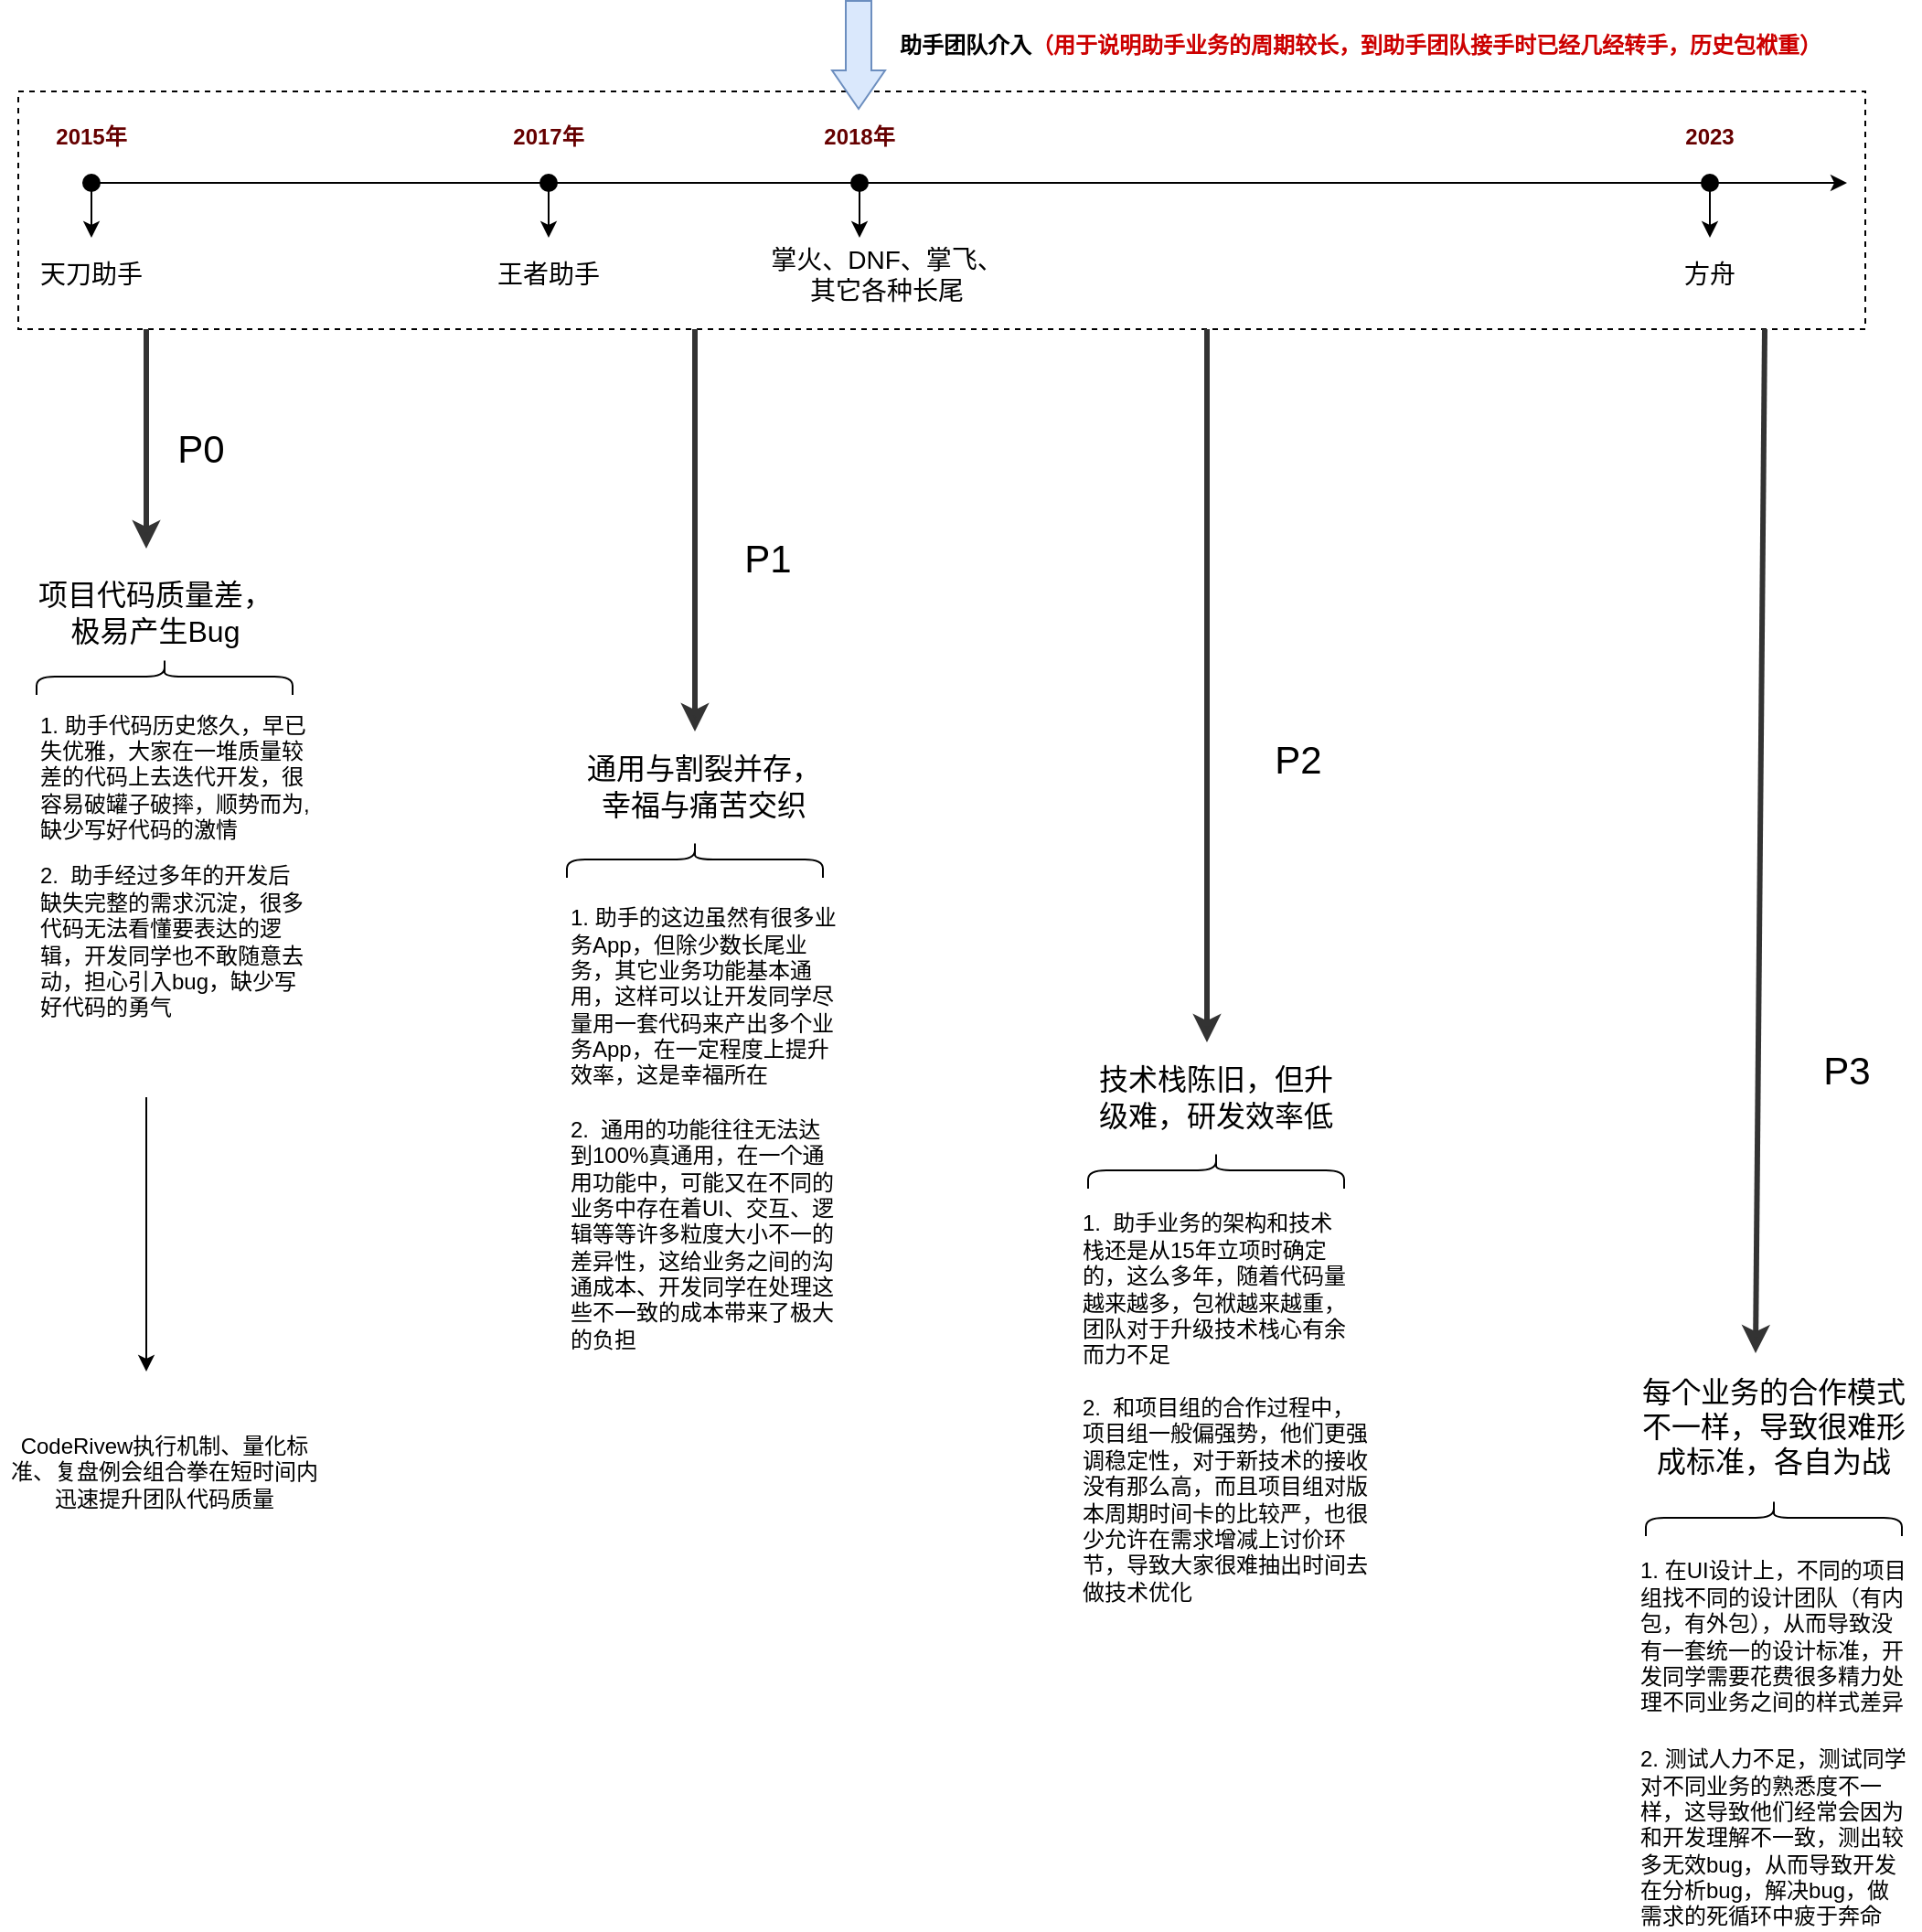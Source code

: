 <mxfile version="21.2.1" type="github">
  <diagram name="第 1 页" id="eiPTsz_sVFmBQd02ulrV">
    <mxGraphModel dx="2069" dy="738" grid="1" gridSize="10" guides="1" tooltips="1" connect="1" arrows="1" fold="1" page="1" pageScale="1" pageWidth="827" pageHeight="1169" math="0" shadow="0">
      <root>
        <mxCell id="0" />
        <mxCell id="1" parent="0" />
        <mxCell id="7GXHMdeB85PLB1f1P6ik-23" value="" style="rounded=0;whiteSpace=wrap;html=1;dashed=1;" vertex="1" parent="1">
          <mxGeometry y="160" width="1010" height="130" as="geometry" />
        </mxCell>
        <mxCell id="7GXHMdeB85PLB1f1P6ik-1" value="" style="endArrow=classic;html=1;rounded=0;" edge="1" parent="1" source="7GXHMdeB85PLB1f1P6ik-2">
          <mxGeometry width="50" height="50" relative="1" as="geometry">
            <mxPoint x="40" y="210" as="sourcePoint" />
            <mxPoint x="1000" y="210" as="targetPoint" />
          </mxGeometry>
        </mxCell>
        <mxCell id="7GXHMdeB85PLB1f1P6ik-12" style="edgeStyle=orthogonalEdgeStyle;rounded=0;orthogonalLoop=1;jettySize=auto;html=1;" edge="1" parent="1" source="7GXHMdeB85PLB1f1P6ik-2">
          <mxGeometry relative="1" as="geometry">
            <mxPoint x="40" y="240" as="targetPoint" />
          </mxGeometry>
        </mxCell>
        <mxCell id="7GXHMdeB85PLB1f1P6ik-2" value="" style="shape=waypoint;sketch=0;fillStyle=solid;size=6;pointerEvents=1;points=[];fillColor=none;resizable=0;rotatable=0;perimeter=centerPerimeter;snapToPoint=1;strokeWidth=3;" vertex="1" parent="1">
          <mxGeometry x="30" y="200" width="20" height="20" as="geometry" />
        </mxCell>
        <mxCell id="7GXHMdeB85PLB1f1P6ik-3" value="天刀助手" style="text;html=1;strokeColor=none;fillColor=none;align=center;verticalAlign=middle;whiteSpace=wrap;rounded=0;fontSize=14;" vertex="1" parent="1">
          <mxGeometry x="10" y="250" width="60" height="20" as="geometry" />
        </mxCell>
        <mxCell id="7GXHMdeB85PLB1f1P6ik-4" value="2015年" style="text;html=1;strokeColor=none;fillColor=none;align=center;verticalAlign=middle;whiteSpace=wrap;rounded=0;fontColor=#660000;fontStyle=1" vertex="1" parent="1">
          <mxGeometry x="10" y="170" width="60" height="30" as="geometry" />
        </mxCell>
        <mxCell id="7GXHMdeB85PLB1f1P6ik-13" style="edgeStyle=orthogonalEdgeStyle;rounded=0;orthogonalLoop=1;jettySize=auto;html=1;" edge="1" parent="1" source="7GXHMdeB85PLB1f1P6ik-14">
          <mxGeometry relative="1" as="geometry">
            <mxPoint x="460" y="240" as="targetPoint" />
          </mxGeometry>
        </mxCell>
        <mxCell id="7GXHMdeB85PLB1f1P6ik-14" value="" style="shape=waypoint;sketch=0;fillStyle=solid;size=6;pointerEvents=1;points=[];fillColor=none;resizable=0;rotatable=0;perimeter=centerPerimeter;snapToPoint=1;strokeWidth=3;" vertex="1" parent="1">
          <mxGeometry x="450" y="200" width="20" height="20" as="geometry" />
        </mxCell>
        <mxCell id="7GXHMdeB85PLB1f1P6ik-15" value="掌火、DNF、掌飞、其它各种长尾" style="text;html=1;strokeColor=none;fillColor=none;align=center;verticalAlign=middle;whiteSpace=wrap;rounded=0;fontSize=14;" vertex="1" parent="1">
          <mxGeometry x="410" y="245" width="130" height="30" as="geometry" />
        </mxCell>
        <mxCell id="7GXHMdeB85PLB1f1P6ik-16" value="2018年" style="text;html=1;strokeColor=none;fillColor=none;align=center;verticalAlign=middle;whiteSpace=wrap;rounded=0;fontColor=#660000;fontStyle=1" vertex="1" parent="1">
          <mxGeometry x="430" y="170" width="60" height="30" as="geometry" />
        </mxCell>
        <mxCell id="7GXHMdeB85PLB1f1P6ik-19" style="edgeStyle=orthogonalEdgeStyle;rounded=0;orthogonalLoop=1;jettySize=auto;html=1;" edge="1" parent="1" source="7GXHMdeB85PLB1f1P6ik-20">
          <mxGeometry relative="1" as="geometry">
            <mxPoint x="925" y="240" as="targetPoint" />
          </mxGeometry>
        </mxCell>
        <mxCell id="7GXHMdeB85PLB1f1P6ik-20" value="" style="shape=waypoint;sketch=0;fillStyle=solid;size=6;pointerEvents=1;points=[];fillColor=none;resizable=0;rotatable=0;perimeter=centerPerimeter;snapToPoint=1;strokeWidth=3;" vertex="1" parent="1">
          <mxGeometry x="915" y="200" width="20" height="20" as="geometry" />
        </mxCell>
        <mxCell id="7GXHMdeB85PLB1f1P6ik-21" value="方舟" style="text;html=1;strokeColor=none;fillColor=none;align=center;verticalAlign=middle;whiteSpace=wrap;rounded=0;fontSize=14;" vertex="1" parent="1">
          <mxGeometry x="860" y="245" width="130" height="30" as="geometry" />
        </mxCell>
        <mxCell id="7GXHMdeB85PLB1f1P6ik-22" value="2023" style="text;html=1;strokeColor=none;fillColor=none;align=center;verticalAlign=middle;whiteSpace=wrap;rounded=0;fontColor=#660000;fontStyle=1" vertex="1" parent="1">
          <mxGeometry x="895" y="170" width="60" height="30" as="geometry" />
        </mxCell>
        <mxCell id="7GXHMdeB85PLB1f1P6ik-24" value="" style="shape=flexArrow;endArrow=classic;html=1;rounded=0;width=14;endSize=6.67;fillColor=#dae8fc;strokeColor=#6c8ebf;endWidth=14;" edge="1" parent="1">
          <mxGeometry width="50" height="50" relative="1" as="geometry">
            <mxPoint x="459.5" y="110" as="sourcePoint" />
            <mxPoint x="459.5" y="170" as="targetPoint" />
          </mxGeometry>
        </mxCell>
        <mxCell id="7GXHMdeB85PLB1f1P6ik-25" value="助手团队介入&lt;font color=&quot;#cc0000&quot;&gt;（用于说明助手业务的周期较长，到助手团队接手时已经几经转手，历史包袱重）&lt;/font&gt;" style="text;html=1;strokeColor=none;fillColor=none;align=left;verticalAlign=middle;whiteSpace=wrap;rounded=0;fontStyle=1" vertex="1" parent="1">
          <mxGeometry x="480" y="120" width="540" height="30" as="geometry" />
        </mxCell>
        <mxCell id="7GXHMdeB85PLB1f1P6ik-29" value="" style="endArrow=classic;html=1;rounded=0;strokeWidth=3;strokeColor=#333333;" edge="1" parent="1">
          <mxGeometry width="50" height="50" relative="1" as="geometry">
            <mxPoint x="70" y="290" as="sourcePoint" />
            <mxPoint x="70" y="410" as="targetPoint" />
          </mxGeometry>
        </mxCell>
        <mxCell id="7GXHMdeB85PLB1f1P6ik-30" value="P0" style="text;html=1;strokeColor=none;fillColor=none;align=center;verticalAlign=middle;whiteSpace=wrap;rounded=0;strokeWidth=2;fontSize=21;" vertex="1" parent="1">
          <mxGeometry x="70" y="340" width="60" height="30" as="geometry" />
        </mxCell>
        <mxCell id="7GXHMdeB85PLB1f1P6ik-31" style="edgeStyle=orthogonalEdgeStyle;rounded=0;orthogonalLoop=1;jettySize=auto;html=1;" edge="1" parent="1" source="7GXHMdeB85PLB1f1P6ik-32">
          <mxGeometry relative="1" as="geometry">
            <mxPoint x="290" y="240" as="targetPoint" />
          </mxGeometry>
        </mxCell>
        <mxCell id="7GXHMdeB85PLB1f1P6ik-32" value="" style="shape=waypoint;sketch=0;fillStyle=solid;size=6;pointerEvents=1;points=[];fillColor=none;resizable=0;rotatable=0;perimeter=centerPerimeter;snapToPoint=1;strokeWidth=3;" vertex="1" parent="1">
          <mxGeometry x="280" y="200" width="20" height="20" as="geometry" />
        </mxCell>
        <mxCell id="7GXHMdeB85PLB1f1P6ik-33" value="王者助手" style="text;html=1;strokeColor=none;fillColor=none;align=center;verticalAlign=middle;whiteSpace=wrap;rounded=0;fontSize=14;" vertex="1" parent="1">
          <mxGeometry x="260" y="250" width="60" height="20" as="geometry" />
        </mxCell>
        <mxCell id="7GXHMdeB85PLB1f1P6ik-34" value="2017年" style="text;html=1;strokeColor=none;fillColor=none;align=center;verticalAlign=middle;whiteSpace=wrap;rounded=0;fontColor=#660000;fontStyle=1" vertex="1" parent="1">
          <mxGeometry x="260" y="170" width="60" height="30" as="geometry" />
        </mxCell>
        <mxCell id="7GXHMdeB85PLB1f1P6ik-37" value="项目代码质量差，极易产生Bug" style="text;html=1;strokeColor=none;fillColor=none;align=center;verticalAlign=middle;whiteSpace=wrap;rounded=0;fontSize=16;" vertex="1" parent="1">
          <mxGeometry x="10" y="400" width="130" height="90" as="geometry" />
        </mxCell>
        <mxCell id="7GXHMdeB85PLB1f1P6ik-40" value="" style="shape=curlyBracket;whiteSpace=wrap;html=1;rounded=1;flipH=1;labelPosition=right;verticalLabelPosition=middle;align=left;verticalAlign=middle;rotation=-90;" vertex="1" parent="1">
          <mxGeometry x="70" y="410" width="20" height="140" as="geometry" />
        </mxCell>
        <mxCell id="7GXHMdeB85PLB1f1P6ik-41" value="1. 助手代码历史悠久，早已失优雅，大家在一堆质量较差的代码上去迭代开发，很容易破罐子破摔，顺势而为,缺少写好代码的激情" style="text;html=1;strokeColor=none;fillColor=none;align=left;verticalAlign=middle;whiteSpace=wrap;rounded=0;" vertex="1" parent="1">
          <mxGeometry x="10" y="520" width="150" height="30" as="geometry" />
        </mxCell>
        <mxCell id="7GXHMdeB85PLB1f1P6ik-42" value="2.&amp;nbsp; 助手经过多年的开发后缺失完整的需求沉淀，很多代码无法看懂要表达的逻辑，开发同学也不敢随意去动，担心引入bug，缺少写好代码的勇气" style="text;html=1;strokeColor=none;fillColor=none;align=left;verticalAlign=middle;whiteSpace=wrap;rounded=0;" vertex="1" parent="1">
          <mxGeometry x="10" y="610" width="150" height="30" as="geometry" />
        </mxCell>
        <mxCell id="7GXHMdeB85PLB1f1P6ik-43" value="" style="endArrow=classic;html=1;rounded=0;strokeWidth=3;strokeColor=#333333;" edge="1" parent="1">
          <mxGeometry width="50" height="50" relative="1" as="geometry">
            <mxPoint x="370" y="290" as="sourcePoint" />
            <mxPoint x="370" y="510" as="targetPoint" />
          </mxGeometry>
        </mxCell>
        <mxCell id="7GXHMdeB85PLB1f1P6ik-44" value="P1" style="text;html=1;strokeColor=none;fillColor=none;align=center;verticalAlign=middle;whiteSpace=wrap;rounded=0;strokeWidth=2;fontSize=21;" vertex="1" parent="1">
          <mxGeometry x="380" y="400" width="60" height="30" as="geometry" />
        </mxCell>
        <mxCell id="7GXHMdeB85PLB1f1P6ik-45" value="通用与割裂并存，幸福与痛苦交织" style="text;html=1;strokeColor=none;fillColor=none;align=center;verticalAlign=middle;whiteSpace=wrap;rounded=0;fontSize=16;" vertex="1" parent="1">
          <mxGeometry x="310" y="500" width="130" height="80" as="geometry" />
        </mxCell>
        <mxCell id="7GXHMdeB85PLB1f1P6ik-46" value="" style="shape=curlyBracket;whiteSpace=wrap;html=1;rounded=1;flipH=1;labelPosition=right;verticalLabelPosition=middle;align=left;verticalAlign=middle;rotation=-90;" vertex="1" parent="1">
          <mxGeometry x="360" y="510" width="20" height="140" as="geometry" />
        </mxCell>
        <mxCell id="7GXHMdeB85PLB1f1P6ik-47" value="1. 助手的这边虽然有很多业务App，但除少数长尾业务，其它业务功能基本通用，这样可以让开发同学尽量用一套代码来产出多个业务App，在一定程度上提升效率，这是幸福所在" style="text;html=1;strokeColor=none;fillColor=none;align=left;verticalAlign=middle;whiteSpace=wrap;rounded=0;" vertex="1" parent="1">
          <mxGeometry x="300" y="640" width="150" height="30" as="geometry" />
        </mxCell>
        <mxCell id="7GXHMdeB85PLB1f1P6ik-48" value="2.&amp;nbsp; 通用的功能往往无法达到100%真通用，在一个通用功能中，可能又在不同的业务中存在着UI、交互、逻辑等等许多粒度大小不一的差异性，这给业务之间的沟通成本、开发同学在处理这些不一致的成本带来了极大的负担" style="text;html=1;strokeColor=none;fillColor=none;align=left;verticalAlign=middle;whiteSpace=wrap;rounded=0;" vertex="1" parent="1">
          <mxGeometry x="300" y="770" width="150" height="30" as="geometry" />
        </mxCell>
        <mxCell id="7GXHMdeB85PLB1f1P6ik-50" value="" style="endArrow=classic;html=1;rounded=0;strokeWidth=3;strokeColor=#333333;" edge="1" parent="1">
          <mxGeometry width="50" height="50" relative="1" as="geometry">
            <mxPoint x="650" y="290" as="sourcePoint" />
            <mxPoint x="650" y="680" as="targetPoint" />
          </mxGeometry>
        </mxCell>
        <mxCell id="7GXHMdeB85PLB1f1P6ik-51" value="P2" style="text;html=1;strokeColor=none;fillColor=none;align=center;verticalAlign=middle;whiteSpace=wrap;rounded=0;strokeWidth=2;fontSize=21;" vertex="1" parent="1">
          <mxGeometry x="670" y="510" width="60" height="30" as="geometry" />
        </mxCell>
        <mxCell id="7GXHMdeB85PLB1f1P6ik-52" value="技术栈陈旧，但升级难，研发效率低" style="text;html=1;strokeColor=none;fillColor=none;align=center;verticalAlign=middle;whiteSpace=wrap;rounded=0;fontSize=16;" vertex="1" parent="1">
          <mxGeometry x="590" y="670" width="130" height="80" as="geometry" />
        </mxCell>
        <mxCell id="7GXHMdeB85PLB1f1P6ik-53" value="" style="shape=curlyBracket;whiteSpace=wrap;html=1;rounded=1;flipH=1;labelPosition=right;verticalLabelPosition=middle;align=left;verticalAlign=middle;rotation=-90;" vertex="1" parent="1">
          <mxGeometry x="645" y="680" width="20" height="140" as="geometry" />
        </mxCell>
        <mxCell id="7GXHMdeB85PLB1f1P6ik-54" value="1.&amp;nbsp; 助手业务的架构和技术栈还是从15年立项时确定的，这么多年，随着代码量越来越多，包袱越来越重，团队对于升级技术栈心有余而力不足" style="text;html=1;strokeColor=none;fillColor=none;align=left;verticalAlign=middle;whiteSpace=wrap;rounded=0;" vertex="1" parent="1">
          <mxGeometry x="580" y="800" width="150" height="30" as="geometry" />
        </mxCell>
        <mxCell id="7GXHMdeB85PLB1f1P6ik-57" value="2.&amp;nbsp; 和项目组的合作过程中，项目组一般偏强势，他们更强调稳定性，对于新技术的接收没有那么高，而且项目组对版本周期时间卡的比较严，也很少允许在需求增减上讨价环节，导致大家很难抽出时间去做技术优化" style="text;html=1;strokeColor=none;fillColor=none;align=left;verticalAlign=middle;whiteSpace=wrap;rounded=0;" vertex="1" parent="1">
          <mxGeometry x="580" y="900" width="160" height="60" as="geometry" />
        </mxCell>
        <mxCell id="7GXHMdeB85PLB1f1P6ik-58" value="" style="endArrow=classic;html=1;rounded=0;strokeWidth=3;strokeColor=#333333;" edge="1" parent="1">
          <mxGeometry width="50" height="50" relative="1" as="geometry">
            <mxPoint x="955" y="290" as="sourcePoint" />
            <mxPoint x="950" y="850" as="targetPoint" />
          </mxGeometry>
        </mxCell>
        <mxCell id="7GXHMdeB85PLB1f1P6ik-59" value="P3" style="text;html=1;strokeColor=none;fillColor=none;align=center;verticalAlign=middle;whiteSpace=wrap;rounded=0;strokeWidth=2;fontSize=21;" vertex="1" parent="1">
          <mxGeometry x="970" y="680" width="60" height="30" as="geometry" />
        </mxCell>
        <mxCell id="7GXHMdeB85PLB1f1P6ik-60" value="每个业务的合作模式不一样，导致很难形成标准，各自为战" style="text;html=1;strokeColor=none;fillColor=none;align=center;verticalAlign=middle;whiteSpace=wrap;rounded=0;fontSize=16;" vertex="1" parent="1">
          <mxGeometry x="880" y="850" width="160" height="80" as="geometry" />
        </mxCell>
        <mxCell id="7GXHMdeB85PLB1f1P6ik-61" value="" style="shape=curlyBracket;whiteSpace=wrap;html=1;rounded=1;flipH=1;labelPosition=right;verticalLabelPosition=middle;align=left;verticalAlign=middle;rotation=-90;" vertex="1" parent="1">
          <mxGeometry x="950" y="870" width="20" height="140" as="geometry" />
        </mxCell>
        <mxCell id="7GXHMdeB85PLB1f1P6ik-62" value="1. 在UI设计上，不同的项目组找不同的设计团队（有内包，有外包），从而导致没有一套统一的设计标准，开发同学需要花费很多精力处理不同业务之间的样式差异" style="text;html=1;strokeColor=none;fillColor=none;align=left;verticalAlign=middle;whiteSpace=wrap;rounded=0;" vertex="1" parent="1">
          <mxGeometry x="885" y="990" width="150" height="30" as="geometry" />
        </mxCell>
        <mxCell id="7GXHMdeB85PLB1f1P6ik-63" value="2. 测试人力不足，测试同学对不同业务的熟悉度不一样，这导致他们经常会因为和开发理解不一致，测出较多无效bug，从而导致开发在分析bug，解决bug，做需求的死循环中疲于奔命" style="text;html=1;strokeColor=none;fillColor=none;align=left;verticalAlign=middle;whiteSpace=wrap;rounded=0;" vertex="1" parent="1">
          <mxGeometry x="885" y="1100" width="150" height="30" as="geometry" />
        </mxCell>
        <mxCell id="7GXHMdeB85PLB1f1P6ik-64" value="CodeRivew执行机制、量化标准、复盘例会组合拳在短时间内迅速提升团队代码质量" style="text;html=1;strokeColor=none;fillColor=none;align=center;verticalAlign=middle;whiteSpace=wrap;rounded=0;" vertex="1" parent="1">
          <mxGeometry x="-10" y="850" width="180" height="130" as="geometry" />
        </mxCell>
        <mxCell id="7GXHMdeB85PLB1f1P6ik-65" value="" style="endArrow=classic;html=1;rounded=0;" edge="1" parent="1">
          <mxGeometry width="50" height="50" relative="1" as="geometry">
            <mxPoint x="70" y="710" as="sourcePoint" />
            <mxPoint x="70" y="860" as="targetPoint" />
          </mxGeometry>
        </mxCell>
      </root>
    </mxGraphModel>
  </diagram>
</mxfile>
